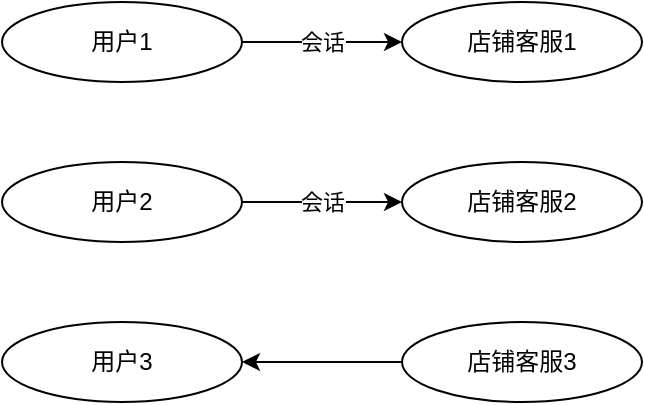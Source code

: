 <mxfile version="14.3.0" type="github">
  <diagram id="h-LLJbKOFgOwF-UQPEDF" name="Page-1">
    <mxGraphModel dx="1042" dy="529" grid="1" gridSize="10" guides="1" tooltips="1" connect="1" arrows="1" fold="1" page="1" pageScale="1" pageWidth="827" pageHeight="1169" math="0" shadow="0">
      <root>
        <mxCell id="0" />
        <mxCell id="1" parent="0" />
        <mxCell id="L_x9ZGwrWLakkjxQ_mBE-4" value="" style="group" vertex="1" connectable="0" parent="1">
          <mxGeometry x="80" y="40" width="120" height="40" as="geometry" />
        </mxCell>
        <mxCell id="L_x9ZGwrWLakkjxQ_mBE-1" value="" style="ellipse;whiteSpace=wrap;html=1;" vertex="1" parent="L_x9ZGwrWLakkjxQ_mBE-4">
          <mxGeometry width="120" height="40" as="geometry" />
        </mxCell>
        <mxCell id="L_x9ZGwrWLakkjxQ_mBE-2" value="用户1" style="text;html=1;strokeColor=none;fillColor=none;align=center;verticalAlign=middle;whiteSpace=wrap;rounded=0;" vertex="1" parent="L_x9ZGwrWLakkjxQ_mBE-4">
          <mxGeometry x="40" y="10" width="40" height="20" as="geometry" />
        </mxCell>
        <mxCell id="L_x9ZGwrWLakkjxQ_mBE-5" value="" style="group" vertex="1" connectable="0" parent="1">
          <mxGeometry x="80" y="120" width="120" height="40" as="geometry" />
        </mxCell>
        <mxCell id="L_x9ZGwrWLakkjxQ_mBE-6" value="" style="ellipse;whiteSpace=wrap;html=1;" vertex="1" parent="L_x9ZGwrWLakkjxQ_mBE-5">
          <mxGeometry width="120" height="40" as="geometry" />
        </mxCell>
        <mxCell id="L_x9ZGwrWLakkjxQ_mBE-7" value="用户2" style="text;html=1;strokeColor=none;fillColor=none;align=center;verticalAlign=middle;whiteSpace=wrap;rounded=0;" vertex="1" parent="L_x9ZGwrWLakkjxQ_mBE-5">
          <mxGeometry x="40" y="10" width="40" height="20" as="geometry" />
        </mxCell>
        <mxCell id="L_x9ZGwrWLakkjxQ_mBE-9" value="" style="group" vertex="1" connectable="0" parent="1">
          <mxGeometry x="80" y="200" width="120" height="40" as="geometry" />
        </mxCell>
        <mxCell id="L_x9ZGwrWLakkjxQ_mBE-10" value="" style="ellipse;whiteSpace=wrap;html=1;" vertex="1" parent="L_x9ZGwrWLakkjxQ_mBE-9">
          <mxGeometry width="120" height="40" as="geometry" />
        </mxCell>
        <mxCell id="L_x9ZGwrWLakkjxQ_mBE-11" value="用户3" style="text;html=1;strokeColor=none;fillColor=none;align=center;verticalAlign=middle;whiteSpace=wrap;rounded=0;" vertex="1" parent="L_x9ZGwrWLakkjxQ_mBE-9">
          <mxGeometry x="40" y="10" width="40" height="20" as="geometry" />
        </mxCell>
        <mxCell id="L_x9ZGwrWLakkjxQ_mBE-13" value="" style="group" vertex="1" connectable="0" parent="1">
          <mxGeometry x="280" y="40" width="120" height="40" as="geometry" />
        </mxCell>
        <mxCell id="L_x9ZGwrWLakkjxQ_mBE-14" value="" style="ellipse;whiteSpace=wrap;html=1;" vertex="1" parent="L_x9ZGwrWLakkjxQ_mBE-13">
          <mxGeometry width="120" height="40" as="geometry" />
        </mxCell>
        <mxCell id="L_x9ZGwrWLakkjxQ_mBE-15" value="店铺客服1" style="text;html=1;strokeColor=none;fillColor=none;align=center;verticalAlign=middle;whiteSpace=wrap;rounded=0;" vertex="1" parent="L_x9ZGwrWLakkjxQ_mBE-13">
          <mxGeometry x="30" y="10" width="60" height="20" as="geometry" />
        </mxCell>
        <mxCell id="L_x9ZGwrWLakkjxQ_mBE-23" value="" style="group" vertex="1" connectable="0" parent="1">
          <mxGeometry x="280" y="120" width="120" height="40" as="geometry" />
        </mxCell>
        <mxCell id="L_x9ZGwrWLakkjxQ_mBE-24" value="" style="ellipse;whiteSpace=wrap;html=1;" vertex="1" parent="L_x9ZGwrWLakkjxQ_mBE-23">
          <mxGeometry width="120" height="40" as="geometry" />
        </mxCell>
        <mxCell id="L_x9ZGwrWLakkjxQ_mBE-25" value="店铺客服2" style="text;html=1;strokeColor=none;fillColor=none;align=center;verticalAlign=middle;whiteSpace=wrap;rounded=0;" vertex="1" parent="L_x9ZGwrWLakkjxQ_mBE-23">
          <mxGeometry x="30" y="10" width="60" height="20" as="geometry" />
        </mxCell>
        <mxCell id="L_x9ZGwrWLakkjxQ_mBE-26" value="" style="group" vertex="1" connectable="0" parent="1">
          <mxGeometry x="280" y="200" width="120" height="40" as="geometry" />
        </mxCell>
        <mxCell id="L_x9ZGwrWLakkjxQ_mBE-27" value="" style="ellipse;whiteSpace=wrap;html=1;" vertex="1" parent="L_x9ZGwrWLakkjxQ_mBE-26">
          <mxGeometry width="120" height="40" as="geometry" />
        </mxCell>
        <mxCell id="L_x9ZGwrWLakkjxQ_mBE-28" value="店铺客服3" style="text;html=1;strokeColor=none;fillColor=none;align=center;verticalAlign=middle;whiteSpace=wrap;rounded=0;" vertex="1" parent="L_x9ZGwrWLakkjxQ_mBE-26">
          <mxGeometry x="30" y="10" width="60" height="20" as="geometry" />
        </mxCell>
        <mxCell id="L_x9ZGwrWLakkjxQ_mBE-29" value="会话" style="edgeStyle=orthogonalEdgeStyle;rounded=0;orthogonalLoop=1;jettySize=auto;html=1;exitX=1;exitY=0.5;exitDx=0;exitDy=0;" edge="1" parent="1" source="L_x9ZGwrWLakkjxQ_mBE-1" target="L_x9ZGwrWLakkjxQ_mBE-14">
          <mxGeometry relative="1" as="geometry" />
        </mxCell>
        <mxCell id="L_x9ZGwrWLakkjxQ_mBE-30" value="会话" style="edgeStyle=orthogonalEdgeStyle;rounded=0;orthogonalLoop=1;jettySize=auto;html=1;exitX=1;exitY=0.5;exitDx=0;exitDy=0;" edge="1" parent="1" source="L_x9ZGwrWLakkjxQ_mBE-6" target="L_x9ZGwrWLakkjxQ_mBE-24">
          <mxGeometry relative="1" as="geometry" />
        </mxCell>
        <mxCell id="L_x9ZGwrWLakkjxQ_mBE-31" style="edgeStyle=orthogonalEdgeStyle;rounded=0;orthogonalLoop=1;jettySize=auto;html=1;exitX=0;exitY=0.5;exitDx=0;exitDy=0;entryX=1;entryY=0.5;entryDx=0;entryDy=0;" edge="1" parent="1" source="L_x9ZGwrWLakkjxQ_mBE-27" target="L_x9ZGwrWLakkjxQ_mBE-10">
          <mxGeometry relative="1" as="geometry" />
        </mxCell>
      </root>
    </mxGraphModel>
  </diagram>
</mxfile>
